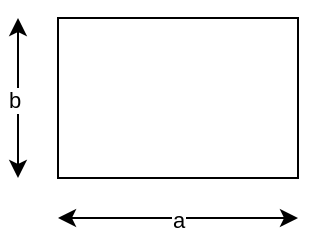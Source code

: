 <mxfile version="20.8.16" type="device"><diagram name="Page-1" id="mj4obaN1ImbrGedQoypW"><mxGraphModel dx="984" dy="616" grid="1" gridSize="10" guides="1" tooltips="1" connect="1" arrows="1" fold="1" page="1" pageScale="1" pageWidth="850" pageHeight="1100" math="0" shadow="0"><root><mxCell id="0"/><mxCell id="1" parent="0"/><mxCell id="oq8uqMheOrMCT4EWcy6--1" value="" style="rounded=0;whiteSpace=wrap;html=1;" vertex="1" parent="1"><mxGeometry x="360" y="160" width="120" height="80" as="geometry"/></mxCell><mxCell id="oq8uqMheOrMCT4EWcy6--2" value="" style="endArrow=classic;startArrow=classic;html=1;rounded=0;" edge="1" parent="1"><mxGeometry width="50" height="50" relative="1" as="geometry"><mxPoint x="340" y="240" as="sourcePoint"/><mxPoint x="340" y="160" as="targetPoint"/></mxGeometry></mxCell><mxCell id="oq8uqMheOrMCT4EWcy6--5" value="b" style="edgeLabel;html=1;align=center;verticalAlign=middle;resizable=0;points=[];" vertex="1" connectable="0" parent="oq8uqMheOrMCT4EWcy6--2"><mxGeometry x="-0.335" y="2" relative="1" as="geometry"><mxPoint y="-13" as="offset"/></mxGeometry></mxCell><mxCell id="oq8uqMheOrMCT4EWcy6--3" value="" style="endArrow=classic;startArrow=classic;html=1;rounded=0;" edge="1" parent="1"><mxGeometry width="50" height="50" relative="1" as="geometry"><mxPoint x="360" y="260" as="sourcePoint"/><mxPoint x="480" y="260" as="targetPoint"/></mxGeometry></mxCell><mxCell id="oq8uqMheOrMCT4EWcy6--4" value="a" style="edgeLabel;html=1;align=center;verticalAlign=middle;resizable=0;points=[];" vertex="1" connectable="0" parent="oq8uqMheOrMCT4EWcy6--3"><mxGeometry x="0.433" y="-1" relative="1" as="geometry"><mxPoint x="-26" as="offset"/></mxGeometry></mxCell></root></mxGraphModel></diagram></mxfile>